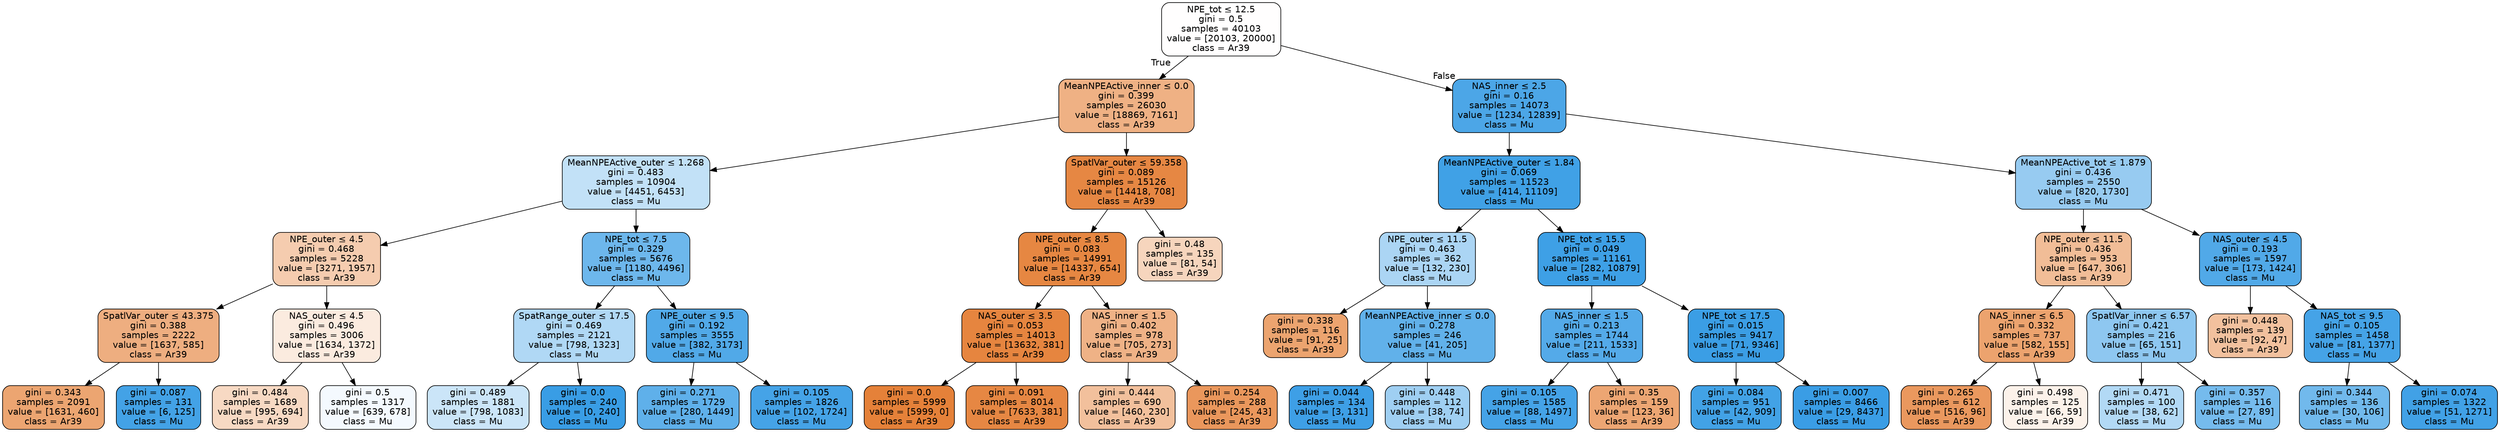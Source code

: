 digraph Tree {
node [shape=box, style="filled, rounded", color="black", fontname=helvetica] ;
edge [fontname=helvetica] ;
0 [label=<NPE_tot &le; 12.5<br/>gini = 0.5<br/>samples = 40103<br/>value = [20103, 20000]<br/>class = Ar39>, fillcolor="#fffefe"] ;
1 [label=<MeanNPEActive_inner &le; 0.0<br/>gini = 0.399<br/>samples = 26030<br/>value = [18869, 7161]<br/>class = Ar39>, fillcolor="#efb184"] ;
0 -> 1 [labeldistance=2.5, labelangle=45, headlabel="True"] ;
2 [label=<MeanNPEActive_outer &le; 1.268<br/>gini = 0.483<br/>samples = 10904<br/>value = [4451, 6453]<br/>class = Mu>, fillcolor="#c2e1f7"] ;
1 -> 2 ;
3 [label=<NPE_outer &le; 4.5<br/>gini = 0.468<br/>samples = 5228<br/>value = [3271, 1957]<br/>class = Ar39>, fillcolor="#f5ccaf"] ;
2 -> 3 ;
4 [label=<SpatlVar_outer &le; 43.375<br/>gini = 0.388<br/>samples = 2222<br/>value = [1637, 585]<br/>class = Ar39>, fillcolor="#eeae80"] ;
3 -> 4 ;
5 [label=<gini = 0.343<br/>samples = 2091<br/>value = [1631, 460]<br/>class = Ar39>, fillcolor="#eca571"] ;
4 -> 5 ;
6 [label=<gini = 0.087<br/>samples = 131<br/>value = [6, 125]<br/>class = Mu>, fillcolor="#43a2e6"] ;
4 -> 6 ;
7 [label=<NAS_outer &le; 4.5<br/>gini = 0.496<br/>samples = 3006<br/>value = [1634, 1372]<br/>class = Ar39>, fillcolor="#fbebdf"] ;
3 -> 7 ;
8 [label=<gini = 0.484<br/>samples = 1689<br/>value = [995, 694]<br/>class = Ar39>, fillcolor="#f7d9c3"] ;
7 -> 8 ;
9 [label=<gini = 0.5<br/>samples = 1317<br/>value = [639, 678]<br/>class = Mu>, fillcolor="#f4f9fe"] ;
7 -> 9 ;
10 [label=<NPE_tot &le; 7.5<br/>gini = 0.329<br/>samples = 5676<br/>value = [1180, 4496]<br/>class = Mu>, fillcolor="#6db7ec"] ;
2 -> 10 ;
11 [label=<SpatRange_outer &le; 17.5<br/>gini = 0.469<br/>samples = 2121<br/>value = [798, 1323]<br/>class = Mu>, fillcolor="#b0d8f5"] ;
10 -> 11 ;
12 [label=<gini = 0.489<br/>samples = 1881<br/>value = [798, 1083]<br/>class = Mu>, fillcolor="#cbe5f8"] ;
11 -> 12 ;
13 [label=<gini = 0.0<br/>samples = 240<br/>value = [0, 240]<br/>class = Mu>, fillcolor="#399de5"] ;
11 -> 13 ;
14 [label=<NPE_outer &le; 9.5<br/>gini = 0.192<br/>samples = 3555<br/>value = [382, 3173]<br/>class = Mu>, fillcolor="#51a9e8"] ;
10 -> 14 ;
15 [label=<gini = 0.271<br/>samples = 1729<br/>value = [280, 1449]<br/>class = Mu>, fillcolor="#5fb0ea"] ;
14 -> 15 ;
16 [label=<gini = 0.105<br/>samples = 1826<br/>value = [102, 1724]<br/>class = Mu>, fillcolor="#45a3e7"] ;
14 -> 16 ;
17 [label=<SpatlVar_outer &le; 59.358<br/>gini = 0.089<br/>samples = 15126<br/>value = [14418, 708]<br/>class = Ar39>, fillcolor="#e68743"] ;
1 -> 17 ;
18 [label=<NPE_outer &le; 8.5<br/>gini = 0.083<br/>samples = 14991<br/>value = [14337, 654]<br/>class = Ar39>, fillcolor="#e68742"] ;
17 -> 18 ;
19 [label=<NAS_outer &le; 3.5<br/>gini = 0.053<br/>samples = 14013<br/>value = [13632, 381]<br/>class = Ar39>, fillcolor="#e6853f"] ;
18 -> 19 ;
20 [label=<gini = 0.0<br/>samples = 5999<br/>value = [5999, 0]<br/>class = Ar39>, fillcolor="#e58139"] ;
19 -> 20 ;
21 [label=<gini = 0.091<br/>samples = 8014<br/>value = [7633, 381]<br/>class = Ar39>, fillcolor="#e68743"] ;
19 -> 21 ;
22 [label=<NAS_inner &le; 1.5<br/>gini = 0.402<br/>samples = 978<br/>value = [705, 273]<br/>class = Ar39>, fillcolor="#efb286"] ;
18 -> 22 ;
23 [label=<gini = 0.444<br/>samples = 690<br/>value = [460, 230]<br/>class = Ar39>, fillcolor="#f2c09c"] ;
22 -> 23 ;
24 [label=<gini = 0.254<br/>samples = 288<br/>value = [245, 43]<br/>class = Ar39>, fillcolor="#ea975c"] ;
22 -> 24 ;
25 [label=<gini = 0.48<br/>samples = 135<br/>value = [81, 54]<br/>class = Ar39>, fillcolor="#f6d5bd"] ;
17 -> 25 ;
26 [label=<NAS_inner &le; 2.5<br/>gini = 0.16<br/>samples = 14073<br/>value = [1234, 12839]<br/>class = Mu>, fillcolor="#4ca6e7"] ;
0 -> 26 [labeldistance=2.5, labelangle=-45, headlabel="False"] ;
27 [label=<MeanNPEActive_outer &le; 1.84<br/>gini = 0.069<br/>samples = 11523<br/>value = [414, 11109]<br/>class = Mu>, fillcolor="#40a1e6"] ;
26 -> 27 ;
28 [label=<NPE_outer &le; 11.5<br/>gini = 0.463<br/>samples = 362<br/>value = [132, 230]<br/>class = Mu>, fillcolor="#abd5f4"] ;
27 -> 28 ;
29 [label=<gini = 0.338<br/>samples = 116<br/>value = [91, 25]<br/>class = Ar39>, fillcolor="#eca46f"] ;
28 -> 29 ;
30 [label=<MeanNPEActive_inner &le; 0.0<br/>gini = 0.278<br/>samples = 246<br/>value = [41, 205]<br/>class = Mu>, fillcolor="#61b1ea"] ;
28 -> 30 ;
31 [label=<gini = 0.044<br/>samples = 134<br/>value = [3, 131]<br/>class = Mu>, fillcolor="#3e9fe6"] ;
30 -> 31 ;
32 [label=<gini = 0.448<br/>samples = 112<br/>value = [38, 74]<br/>class = Mu>, fillcolor="#9fcff2"] ;
30 -> 32 ;
33 [label=<NPE_tot &le; 15.5<br/>gini = 0.049<br/>samples = 11161<br/>value = [282, 10879]<br/>class = Mu>, fillcolor="#3ea0e6"] ;
27 -> 33 ;
34 [label=<NAS_inner &le; 1.5<br/>gini = 0.213<br/>samples = 1744<br/>value = [211, 1533]<br/>class = Mu>, fillcolor="#54aae9"] ;
33 -> 34 ;
35 [label=<gini = 0.105<br/>samples = 1585<br/>value = [88, 1497]<br/>class = Mu>, fillcolor="#45a3e7"] ;
34 -> 35 ;
36 [label=<gini = 0.35<br/>samples = 159<br/>value = [123, 36]<br/>class = Ar39>, fillcolor="#eda673"] ;
34 -> 36 ;
37 [label=<NPE_tot &le; 17.5<br/>gini = 0.015<br/>samples = 9417<br/>value = [71, 9346]<br/>class = Mu>, fillcolor="#3b9ee5"] ;
33 -> 37 ;
38 [label=<gini = 0.084<br/>samples = 951<br/>value = [42, 909]<br/>class = Mu>, fillcolor="#42a2e6"] ;
37 -> 38 ;
39 [label=<gini = 0.007<br/>samples = 8466<br/>value = [29, 8437]<br/>class = Mu>, fillcolor="#3a9de5"] ;
37 -> 39 ;
40 [label=<MeanNPEActive_tot &le; 1.879<br/>gini = 0.436<br/>samples = 2550<br/>value = [820, 1730]<br/>class = Mu>, fillcolor="#97cbf1"] ;
26 -> 40 ;
41 [label=<NPE_outer &le; 11.5<br/>gini = 0.436<br/>samples = 953<br/>value = [647, 306]<br/>class = Ar39>, fillcolor="#f1bd97"] ;
40 -> 41 ;
42 [label=<NAS_inner &le; 6.5<br/>gini = 0.332<br/>samples = 737<br/>value = [582, 155]<br/>class = Ar39>, fillcolor="#eca36e"] ;
41 -> 42 ;
43 [label=<gini = 0.265<br/>samples = 612<br/>value = [516, 96]<br/>class = Ar39>, fillcolor="#ea985e"] ;
42 -> 43 ;
44 [label=<gini = 0.498<br/>samples = 125<br/>value = [66, 59]<br/>class = Ar39>, fillcolor="#fcf2ea"] ;
42 -> 44 ;
45 [label=<SpatlVar_inner &le; 6.57<br/>gini = 0.421<br/>samples = 216<br/>value = [65, 151]<br/>class = Mu>, fillcolor="#8ec7f0"] ;
41 -> 45 ;
46 [label=<gini = 0.471<br/>samples = 100<br/>value = [38, 62]<br/>class = Mu>, fillcolor="#b2d9f5"] ;
45 -> 46 ;
47 [label=<gini = 0.357<br/>samples = 116<br/>value = [27, 89]<br/>class = Mu>, fillcolor="#75bbed"] ;
45 -> 47 ;
48 [label=<NAS_outer &le; 4.5<br/>gini = 0.193<br/>samples = 1597<br/>value = [173, 1424]<br/>class = Mu>, fillcolor="#51a9e8"] ;
40 -> 48 ;
49 [label=<gini = 0.448<br/>samples = 139<br/>value = [92, 47]<br/>class = Ar39>, fillcolor="#f2c19e"] ;
48 -> 49 ;
50 [label=<NAS_tot &le; 9.5<br/>gini = 0.105<br/>samples = 1458<br/>value = [81, 1377]<br/>class = Mu>, fillcolor="#45a3e7"] ;
48 -> 50 ;
51 [label=<gini = 0.344<br/>samples = 136<br/>value = [30, 106]<br/>class = Mu>, fillcolor="#71b9ec"] ;
50 -> 51 ;
52 [label=<gini = 0.074<br/>samples = 1322<br/>value = [51, 1271]<br/>class = Mu>, fillcolor="#41a1e6"] ;
50 -> 52 ;
}